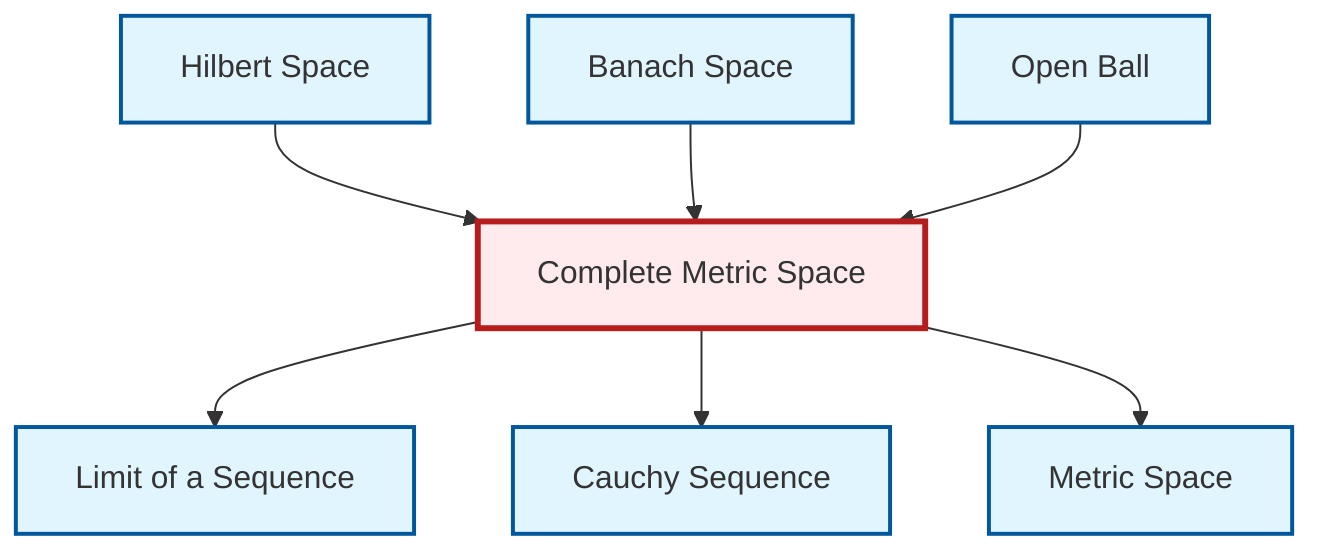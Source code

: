 graph TD
    classDef definition fill:#e1f5fe,stroke:#01579b,stroke-width:2px
    classDef theorem fill:#f3e5f5,stroke:#4a148c,stroke-width:2px
    classDef axiom fill:#fff3e0,stroke:#e65100,stroke-width:2px
    classDef example fill:#e8f5e9,stroke:#1b5e20,stroke-width:2px
    classDef current fill:#ffebee,stroke:#b71c1c,stroke-width:3px
    def-open-ball["Open Ball"]:::definition
    def-limit["Limit of a Sequence"]:::definition
    def-hilbert-space["Hilbert Space"]:::definition
    def-cauchy-sequence["Cauchy Sequence"]:::definition
    def-banach-space["Banach Space"]:::definition
    def-metric-space["Metric Space"]:::definition
    def-complete-metric-space["Complete Metric Space"]:::definition
    def-hilbert-space --> def-complete-metric-space
    def-banach-space --> def-complete-metric-space
    def-complete-metric-space --> def-limit
    def-complete-metric-space --> def-cauchy-sequence
    def-complete-metric-space --> def-metric-space
    def-open-ball --> def-complete-metric-space
    class def-complete-metric-space current